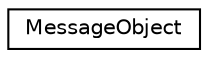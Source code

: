 digraph "Graphical Class Hierarchy"
{
 // LATEX_PDF_SIZE
  edge [fontname="Helvetica",fontsize="10",labelfontname="Helvetica",labelfontsize="10"];
  node [fontname="Helvetica",fontsize="10",shape=record];
  rankdir="LR";
  Node0 [label="MessageObject",height=0.2,width=0.4,color="black", fillcolor="white", style="filled",URL="$classMessageObject.html",tooltip=" "];
}
